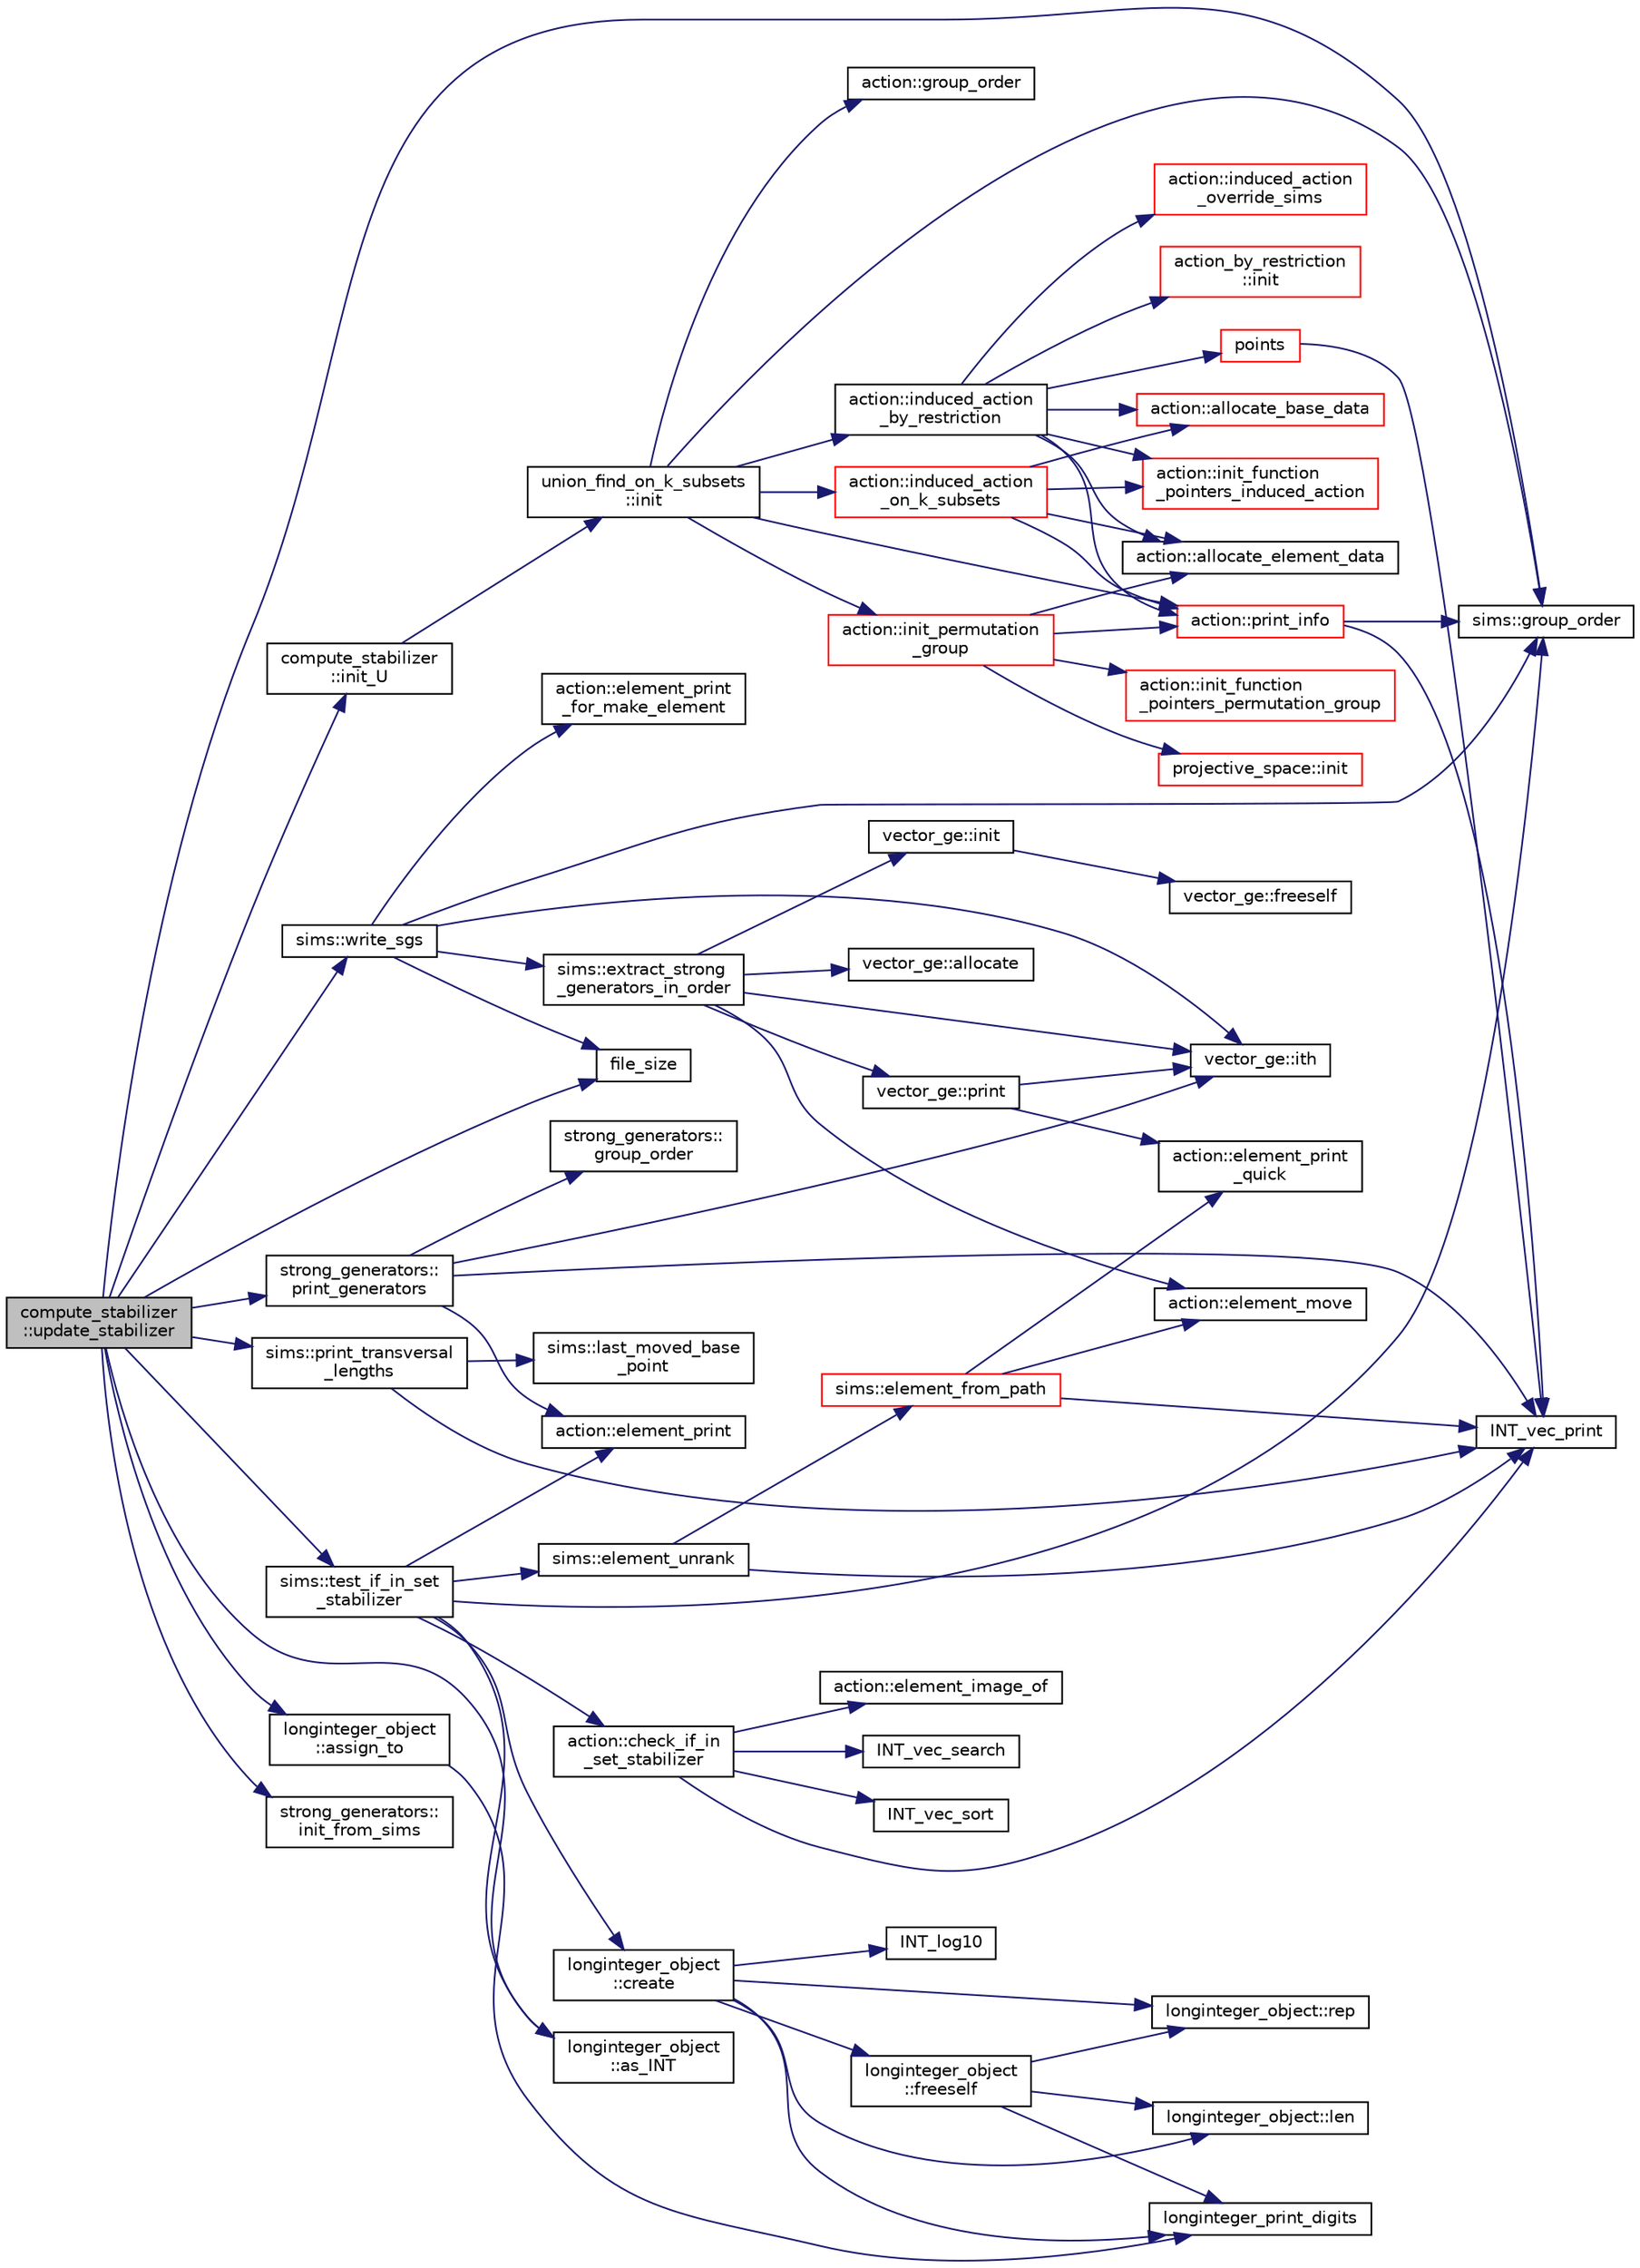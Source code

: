 digraph "compute_stabilizer::update_stabilizer"
{
  edge [fontname="Helvetica",fontsize="10",labelfontname="Helvetica",labelfontsize="10"];
  node [fontname="Helvetica",fontsize="10",shape=record];
  rankdir="LR";
  Node3586 [label="compute_stabilizer\l::update_stabilizer",height=0.2,width=0.4,color="black", fillcolor="grey75", style="filled", fontcolor="black"];
  Node3586 -> Node3587 [color="midnightblue",fontsize="10",style="solid",fontname="Helvetica"];
  Node3587 [label="sims::group_order",height=0.2,width=0.4,color="black", fillcolor="white", style="filled",URL="$d9/df3/classsims.html#aa442445175656570fa35febbe790efad"];
  Node3586 -> Node3588 [color="midnightblue",fontsize="10",style="solid",fontname="Helvetica"];
  Node3588 [label="longinteger_object\l::assign_to",height=0.2,width=0.4,color="black", fillcolor="white", style="filled",URL="$dd/d7e/classlonginteger__object.html#a891b9d0947bfce181245ab5cffe9482a"];
  Node3588 -> Node3589 [color="midnightblue",fontsize="10",style="solid",fontname="Helvetica"];
  Node3589 [label="longinteger_print_digits",height=0.2,width=0.4,color="black", fillcolor="white", style="filled",URL="$de/dc5/algebra__and__number__theory_8h.html#ac2bac7b12f5b6440b8dad275cd7a157d"];
  Node3586 -> Node3590 [color="midnightblue",fontsize="10",style="solid",fontname="Helvetica"];
  Node3590 [label="strong_generators::\linit_from_sims",height=0.2,width=0.4,color="black", fillcolor="white", style="filled",URL="$dc/d09/classstrong__generators.html#a2b997decdab82e889c1151f29a846a66"];
  Node3586 -> Node3591 [color="midnightblue",fontsize="10",style="solid",fontname="Helvetica"];
  Node3591 [label="strong_generators::\lprint_generators",height=0.2,width=0.4,color="black", fillcolor="white", style="filled",URL="$dc/d09/classstrong__generators.html#adccd259b435afd96d89cd664daa6c897"];
  Node3591 -> Node3592 [color="midnightblue",fontsize="10",style="solid",fontname="Helvetica"];
  Node3592 [label="strong_generators::\lgroup_order",height=0.2,width=0.4,color="black", fillcolor="white", style="filled",URL="$dc/d09/classstrong__generators.html#a91f453c2bfd6502b96f4b4eed16beb20"];
  Node3591 -> Node3593 [color="midnightblue",fontsize="10",style="solid",fontname="Helvetica"];
  Node3593 [label="INT_vec_print",height=0.2,width=0.4,color="black", fillcolor="white", style="filled",URL="$df/dbf/sajeeb_8_c.html#a79a5901af0b47dd0d694109543c027fe"];
  Node3591 -> Node3594 [color="midnightblue",fontsize="10",style="solid",fontname="Helvetica"];
  Node3594 [label="action::element_print",height=0.2,width=0.4,color="black", fillcolor="white", style="filled",URL="$d2/d86/classaction.html#ae38c3ef3c1125213733d63c6fc3c40cd"];
  Node3591 -> Node3595 [color="midnightblue",fontsize="10",style="solid",fontname="Helvetica"];
  Node3595 [label="vector_ge::ith",height=0.2,width=0.4,color="black", fillcolor="white", style="filled",URL="$d4/d6e/classvector__ge.html#a1ff002e8b746a9beb119d57dcd4a15ff"];
  Node3586 -> Node3596 [color="midnightblue",fontsize="10",style="solid",fontname="Helvetica"];
  Node3596 [label="longinteger_object\l::as_INT",height=0.2,width=0.4,color="black", fillcolor="white", style="filled",URL="$dd/d7e/classlonginteger__object.html#afb992d4679a6741acc63c8bcba27971e"];
  Node3586 -> Node3597 [color="midnightblue",fontsize="10",style="solid",fontname="Helvetica"];
  Node3597 [label="sims::write_sgs",height=0.2,width=0.4,color="black", fillcolor="white", style="filled",URL="$d9/df3/classsims.html#a525dbabfc86ad1da634566d10b29c1c1"];
  Node3597 -> Node3587 [color="midnightblue",fontsize="10",style="solid",fontname="Helvetica"];
  Node3597 -> Node3598 [color="midnightblue",fontsize="10",style="solid",fontname="Helvetica"];
  Node3598 [label="sims::extract_strong\l_generators_in_order",height=0.2,width=0.4,color="black", fillcolor="white", style="filled",URL="$d9/df3/classsims.html#aeaf4ae6bb916342a66470730af69923a"];
  Node3598 -> Node3599 [color="midnightblue",fontsize="10",style="solid",fontname="Helvetica"];
  Node3599 [label="vector_ge::init",height=0.2,width=0.4,color="black", fillcolor="white", style="filled",URL="$d4/d6e/classvector__ge.html#afe1d6befd1f1501e6be34afbaa9d30a8"];
  Node3599 -> Node3600 [color="midnightblue",fontsize="10",style="solid",fontname="Helvetica"];
  Node3600 [label="vector_ge::freeself",height=0.2,width=0.4,color="black", fillcolor="white", style="filled",URL="$d4/d6e/classvector__ge.html#aa002e4b715cc73a9b8b367d29700b452"];
  Node3598 -> Node3601 [color="midnightblue",fontsize="10",style="solid",fontname="Helvetica"];
  Node3601 [label="vector_ge::allocate",height=0.2,width=0.4,color="black", fillcolor="white", style="filled",URL="$d4/d6e/classvector__ge.html#a35b062a9201b30f0a87bf87702d243ae"];
  Node3598 -> Node3602 [color="midnightblue",fontsize="10",style="solid",fontname="Helvetica"];
  Node3602 [label="action::element_move",height=0.2,width=0.4,color="black", fillcolor="white", style="filled",URL="$d2/d86/classaction.html#a550947491bbb534d3d7951f50198a874"];
  Node3598 -> Node3595 [color="midnightblue",fontsize="10",style="solid",fontname="Helvetica"];
  Node3598 -> Node3603 [color="midnightblue",fontsize="10",style="solid",fontname="Helvetica"];
  Node3603 [label="vector_ge::print",height=0.2,width=0.4,color="black", fillcolor="white", style="filled",URL="$d4/d6e/classvector__ge.html#a0d260cce035c20b32d7989c50670aa8a"];
  Node3603 -> Node3604 [color="midnightblue",fontsize="10",style="solid",fontname="Helvetica"];
  Node3604 [label="action::element_print\l_quick",height=0.2,width=0.4,color="black", fillcolor="white", style="filled",URL="$d2/d86/classaction.html#a4844680cf6750396f76494a28655265b"];
  Node3603 -> Node3595 [color="midnightblue",fontsize="10",style="solid",fontname="Helvetica"];
  Node3597 -> Node3605 [color="midnightblue",fontsize="10",style="solid",fontname="Helvetica"];
  Node3605 [label="action::element_print\l_for_make_element",height=0.2,width=0.4,color="black", fillcolor="white", style="filled",URL="$d2/d86/classaction.html#afd16c6446777c0ce519c84be26815c49"];
  Node3597 -> Node3595 [color="midnightblue",fontsize="10",style="solid",fontname="Helvetica"];
  Node3597 -> Node3606 [color="midnightblue",fontsize="10",style="solid",fontname="Helvetica"];
  Node3606 [label="file_size",height=0.2,width=0.4,color="black", fillcolor="white", style="filled",URL="$df/dbf/sajeeb_8_c.html#a5c37cf5785204b6e9adf647dc14d0e50"];
  Node3586 -> Node3606 [color="midnightblue",fontsize="10",style="solid",fontname="Helvetica"];
  Node3586 -> Node3607 [color="midnightblue",fontsize="10",style="solid",fontname="Helvetica"];
  Node3607 [label="compute_stabilizer\l::init_U",height=0.2,width=0.4,color="black", fillcolor="white", style="filled",URL="$d8/d30/classcompute__stabilizer.html#a00de428b9934e9a55157eff6c43d64d0"];
  Node3607 -> Node3608 [color="midnightblue",fontsize="10",style="solid",fontname="Helvetica"];
  Node3608 [label="union_find_on_k_subsets\l::init",height=0.2,width=0.4,color="black", fillcolor="white", style="filled",URL="$d3/d1b/classunion__find__on__k__subsets.html#aad0de310a8e8df1ff78ee2eaf3ec1e54"];
  Node3608 -> Node3609 [color="midnightblue",fontsize="10",style="solid",fontname="Helvetica"];
  Node3609 [label="action::induced_action\l_by_restriction",height=0.2,width=0.4,color="black", fillcolor="white", style="filled",URL="$d2/d86/classaction.html#a37c21f74a97c921d882a308370c06357"];
  Node3609 -> Node3610 [color="midnightblue",fontsize="10",style="solid",fontname="Helvetica"];
  Node3610 [label="action::print_info",height=0.2,width=0.4,color="red", fillcolor="white", style="filled",URL="$d2/d86/classaction.html#a6f89e493e5c5a32e5c3b8963d438ce86"];
  Node3610 -> Node3593 [color="midnightblue",fontsize="10",style="solid",fontname="Helvetica"];
  Node3610 -> Node3587 [color="midnightblue",fontsize="10",style="solid",fontname="Helvetica"];
  Node3609 -> Node3613 [color="midnightblue",fontsize="10",style="solid",fontname="Helvetica"];
  Node3613 [label="action_by_restriction\l::init",height=0.2,width=0.4,color="red", fillcolor="white", style="filled",URL="$d1/d7e/classaction__by__restriction.html#af98e88c513afe51527082f11aac571f8"];
  Node3609 -> Node3618 [color="midnightblue",fontsize="10",style="solid",fontname="Helvetica"];
  Node3618 [label="points",height=0.2,width=0.4,color="red", fillcolor="white", style="filled",URL="$d7/d83/points_8_c.html#a8a498513b4415e1a4628a70fb6b26817"];
  Node3618 -> Node3593 [color="midnightblue",fontsize="10",style="solid",fontname="Helvetica"];
  Node3609 -> Node3625 [color="midnightblue",fontsize="10",style="solid",fontname="Helvetica"];
  Node3625 [label="action::init_function\l_pointers_induced_action",height=0.2,width=0.4,color="red", fillcolor="white", style="filled",URL="$d2/d86/classaction.html#a3b9287d084b24f7a3b9532a7589c58de"];
  Node3609 -> Node4068 [color="midnightblue",fontsize="10",style="solid",fontname="Helvetica"];
  Node4068 [label="action::allocate_base_data",height=0.2,width=0.4,color="red", fillcolor="white", style="filled",URL="$d2/d86/classaction.html#a345fa8dfbb60c8a100ab4dd80a966b1b"];
  Node3609 -> Node4071 [color="midnightblue",fontsize="10",style="solid",fontname="Helvetica"];
  Node4071 [label="action::allocate_element_data",height=0.2,width=0.4,color="black", fillcolor="white", style="filled",URL="$d2/d86/classaction.html#adc5f98db8315bfd17fcd2fbb437d8f60"];
  Node3609 -> Node4072 [color="midnightblue",fontsize="10",style="solid",fontname="Helvetica"];
  Node4072 [label="action::induced_action\l_override_sims",height=0.2,width=0.4,color="red", fillcolor="white", style="filled",URL="$d2/d86/classaction.html#ac8cc7d4543f6ef75a04777bd82ca244b"];
  Node3608 -> Node4074 [color="midnightblue",fontsize="10",style="solid",fontname="Helvetica"];
  Node4074 [label="action::group_order",height=0.2,width=0.4,color="black", fillcolor="white", style="filled",URL="$d2/d86/classaction.html#ad1f69adb27041311d2e7be96e39388d4"];
  Node3608 -> Node3587 [color="midnightblue",fontsize="10",style="solid",fontname="Helvetica"];
  Node3608 -> Node4087 [color="midnightblue",fontsize="10",style="solid",fontname="Helvetica"];
  Node4087 [label="action::init_permutation\l_group",height=0.2,width=0.4,color="red", fillcolor="white", style="filled",URL="$d2/d86/classaction.html#a339bbfc596572ec88071c5f5e0ce3f41"];
  Node4087 -> Node4088 [color="midnightblue",fontsize="10",style="solid",fontname="Helvetica"];
  Node4088 [label="projective_space::init",height=0.2,width=0.4,color="red", fillcolor="white", style="filled",URL="$d2/d17/classprojective__space.html#a8a1efa40df92744519365f82e4740dab"];
  Node4087 -> Node4098 [color="midnightblue",fontsize="10",style="solid",fontname="Helvetica"];
  Node4098 [label="action::init_function\l_pointers_permutation_group",height=0.2,width=0.4,color="red", fillcolor="white", style="filled",URL="$d2/d86/classaction.html#a8e6cd4aa446047edbebe7e0702dc1f17"];
  Node4087 -> Node4071 [color="midnightblue",fontsize="10",style="solid",fontname="Helvetica"];
  Node4087 -> Node3610 [color="midnightblue",fontsize="10",style="solid",fontname="Helvetica"];
  Node3608 -> Node3610 [color="midnightblue",fontsize="10",style="solid",fontname="Helvetica"];
  Node3608 -> Node4133 [color="midnightblue",fontsize="10",style="solid",fontname="Helvetica"];
  Node4133 [label="action::induced_action\l_on_k_subsets",height=0.2,width=0.4,color="red", fillcolor="white", style="filled",URL="$d2/d86/classaction.html#a2eb6058853cffc4c099099e07ecbe612"];
  Node4133 -> Node3625 [color="midnightblue",fontsize="10",style="solid",fontname="Helvetica"];
  Node4133 -> Node4068 [color="midnightblue",fontsize="10",style="solid",fontname="Helvetica"];
  Node4133 -> Node4071 [color="midnightblue",fontsize="10",style="solid",fontname="Helvetica"];
  Node4133 -> Node3610 [color="midnightblue",fontsize="10",style="solid",fontname="Helvetica"];
  Node3586 -> Node4136 [color="midnightblue",fontsize="10",style="solid",fontname="Helvetica"];
  Node4136 [label="sims::print_transversal\l_lengths",height=0.2,width=0.4,color="black", fillcolor="white", style="filled",URL="$d9/df3/classsims.html#a122d9276cad4b4fbb8ea6f7831d43020"];
  Node4136 -> Node3593 [color="midnightblue",fontsize="10",style="solid",fontname="Helvetica"];
  Node4136 -> Node4137 [color="midnightblue",fontsize="10",style="solid",fontname="Helvetica"];
  Node4137 [label="sims::last_moved_base\l_point",height=0.2,width=0.4,color="black", fillcolor="white", style="filled",URL="$d9/df3/classsims.html#ab7549d6212df09ad5fdcc8b5edbe8806"];
  Node3586 -> Node4138 [color="midnightblue",fontsize="10",style="solid",fontname="Helvetica"];
  Node4138 [label="sims::test_if_in_set\l_stabilizer",height=0.2,width=0.4,color="black", fillcolor="white", style="filled",URL="$d9/df3/classsims.html#abe588043fe8f4e073169e80ad696b3ea"];
  Node4138 -> Node3587 [color="midnightblue",fontsize="10",style="solid",fontname="Helvetica"];
  Node4138 -> Node3596 [color="midnightblue",fontsize="10",style="solid",fontname="Helvetica"];
  Node4138 -> Node3640 [color="midnightblue",fontsize="10",style="solid",fontname="Helvetica"];
  Node3640 [label="longinteger_object\l::create",height=0.2,width=0.4,color="black", fillcolor="white", style="filled",URL="$dd/d7e/classlonginteger__object.html#a95d2eebc60849c3963a49298b1f498c2"];
  Node3640 -> Node3641 [color="midnightblue",fontsize="10",style="solid",fontname="Helvetica"];
  Node3641 [label="longinteger_object\l::freeself",height=0.2,width=0.4,color="black", fillcolor="white", style="filled",URL="$dd/d7e/classlonginteger__object.html#a06450f8c4795d81da6d680830ef958a1"];
  Node3641 -> Node3589 [color="midnightblue",fontsize="10",style="solid",fontname="Helvetica"];
  Node3641 -> Node3642 [color="midnightblue",fontsize="10",style="solid",fontname="Helvetica"];
  Node3642 [label="longinteger_object::rep",height=0.2,width=0.4,color="black", fillcolor="white", style="filled",URL="$dd/d7e/classlonginteger__object.html#a3ecaf12738cc721d281c416503f241e2"];
  Node3641 -> Node3643 [color="midnightblue",fontsize="10",style="solid",fontname="Helvetica"];
  Node3643 [label="longinteger_object::len",height=0.2,width=0.4,color="black", fillcolor="white", style="filled",URL="$dd/d7e/classlonginteger__object.html#a0bfeae35be8a6fd44ed7f76413596ab1"];
  Node3640 -> Node3644 [color="midnightblue",fontsize="10",style="solid",fontname="Helvetica"];
  Node3644 [label="INT_log10",height=0.2,width=0.4,color="black", fillcolor="white", style="filled",URL="$de/dc5/algebra__and__number__theory_8h.html#a98bc0a6c562370a355165d2538dac250"];
  Node3640 -> Node3589 [color="midnightblue",fontsize="10",style="solid",fontname="Helvetica"];
  Node3640 -> Node3642 [color="midnightblue",fontsize="10",style="solid",fontname="Helvetica"];
  Node3640 -> Node3643 [color="midnightblue",fontsize="10",style="solid",fontname="Helvetica"];
  Node4138 -> Node4139 [color="midnightblue",fontsize="10",style="solid",fontname="Helvetica"];
  Node4139 [label="sims::element_unrank",height=0.2,width=0.4,color="black", fillcolor="white", style="filled",URL="$d9/df3/classsims.html#ae7e72ffe2204f17d3e4d19360c59f147"];
  Node4139 -> Node3593 [color="midnightblue",fontsize="10",style="solid",fontname="Helvetica"];
  Node4139 -> Node3630 [color="midnightblue",fontsize="10",style="solid",fontname="Helvetica"];
  Node3630 [label="sims::element_from_path",height=0.2,width=0.4,color="red", fillcolor="white", style="filled",URL="$d9/df3/classsims.html#a4a9bc25b1b8e61ba34d6d3d9f9fb8ab8"];
  Node3630 -> Node3593 [color="midnightblue",fontsize="10",style="solid",fontname="Helvetica"];
  Node3630 -> Node3604 [color="midnightblue",fontsize="10",style="solid",fontname="Helvetica"];
  Node3630 -> Node3602 [color="midnightblue",fontsize="10",style="solid",fontname="Helvetica"];
  Node4138 -> Node4140 [color="midnightblue",fontsize="10",style="solid",fontname="Helvetica"];
  Node4140 [label="action::check_if_in\l_set_stabilizer",height=0.2,width=0.4,color="black", fillcolor="white", style="filled",URL="$d2/d86/classaction.html#a28a33753a386a8bb650b93035eb9fa14"];
  Node4140 -> Node4141 [color="midnightblue",fontsize="10",style="solid",fontname="Helvetica"];
  Node4141 [label="INT_vec_sort",height=0.2,width=0.4,color="black", fillcolor="white", style="filled",URL="$d5/de2/foundations_2data__structures_2data__structures_8h.html#a877cf6c0867f8a8e7c199476e640eca5"];
  Node4140 -> Node3636 [color="midnightblue",fontsize="10",style="solid",fontname="Helvetica"];
  Node3636 [label="action::element_image_of",height=0.2,width=0.4,color="black", fillcolor="white", style="filled",URL="$d2/d86/classaction.html#ae09559d4537a048fc860f8a74a31393d"];
  Node4140 -> Node3648 [color="midnightblue",fontsize="10",style="solid",fontname="Helvetica"];
  Node3648 [label="INT_vec_search",height=0.2,width=0.4,color="black", fillcolor="white", style="filled",URL="$d5/de2/foundations_2data__structures_2data__structures_8h.html#ad103ef2316a1f671bdb68fd9cd9ba945"];
  Node4140 -> Node3593 [color="midnightblue",fontsize="10",style="solid",fontname="Helvetica"];
  Node4138 -> Node3594 [color="midnightblue",fontsize="10",style="solid",fontname="Helvetica"];
}
